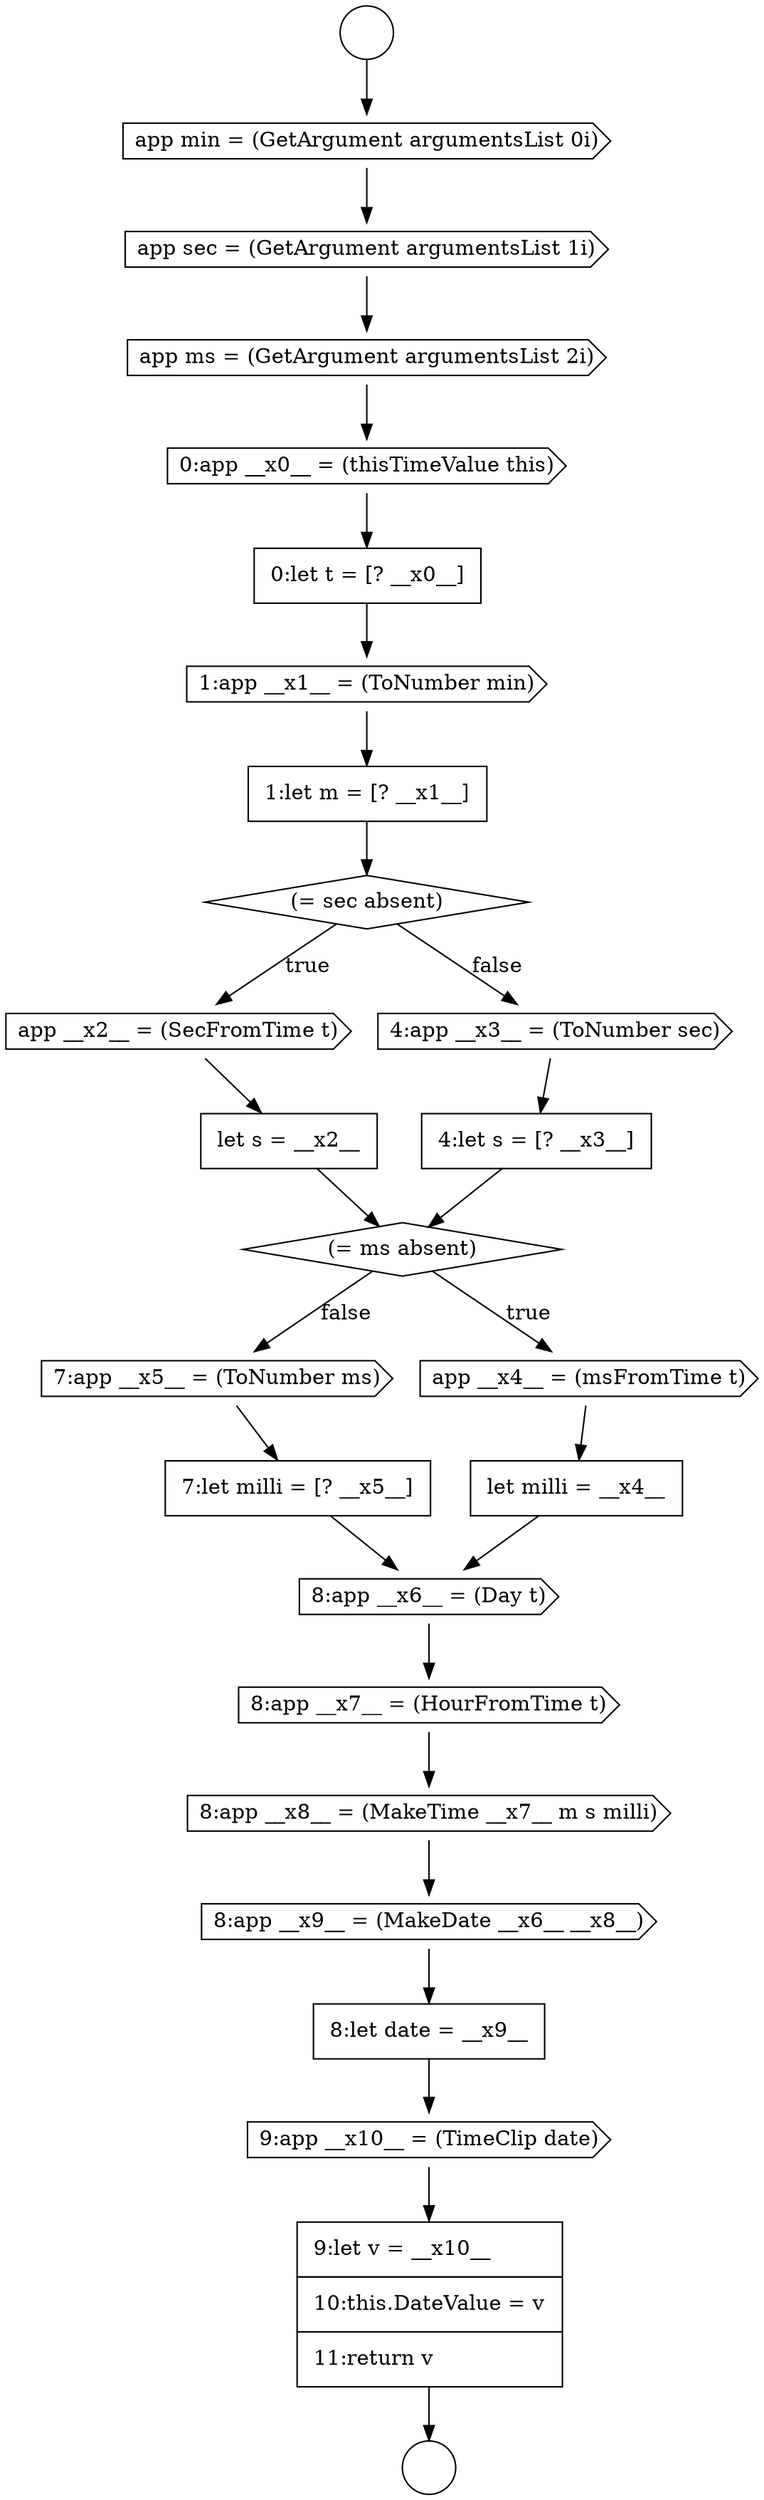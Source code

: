 digraph {
  node12344 [shape=cds, label=<<font color="black">8:app __x8__ = (MakeTime __x7__ m s milli)</font>> color="black" fillcolor="white" style=filled]
  node12334 [shape=none, margin=0, label=<<font color="black">
    <table border="0" cellborder="1" cellspacing="0" cellpadding="10">
      <tr><td align="left">let s = __x2__</td></tr>
    </table>
  </font>> color="black" fillcolor="white" style=filled]
  node12347 [shape=cds, label=<<font color="black">9:app __x10__ = (TimeClip date)</font>> color="black" fillcolor="white" style=filled]
  node12330 [shape=cds, label=<<font color="black">1:app __x1__ = (ToNumber min)</font>> color="black" fillcolor="white" style=filled]
  node12333 [shape=cds, label=<<font color="black">app __x2__ = (SecFromTime t)</font>> color="black" fillcolor="white" style=filled]
  node12340 [shape=cds, label=<<font color="black">7:app __x5__ = (ToNumber ms)</font>> color="black" fillcolor="white" style=filled]
  node12325 [shape=cds, label=<<font color="black">app min = (GetArgument argumentsList 0i)</font>> color="black" fillcolor="white" style=filled]
  node12327 [shape=cds, label=<<font color="black">app ms = (GetArgument argumentsList 2i)</font>> color="black" fillcolor="white" style=filled]
  node12337 [shape=diamond, label=<<font color="black">(= ms absent)</font>> color="black" fillcolor="white" style=filled]
  node12326 [shape=cds, label=<<font color="black">app sec = (GetArgument argumentsList 1i)</font>> color="black" fillcolor="white" style=filled]
  node12332 [shape=diamond, label=<<font color="black">(= sec absent)</font>> color="black" fillcolor="white" style=filled]
  node12345 [shape=cds, label=<<font color="black">8:app __x9__ = (MakeDate __x6__ __x8__)</font>> color="black" fillcolor="white" style=filled]
  node12328 [shape=cds, label=<<font color="black">0:app __x0__ = (thisTimeValue this)</font>> color="black" fillcolor="white" style=filled]
  node12343 [shape=cds, label=<<font color="black">8:app __x7__ = (HourFromTime t)</font>> color="black" fillcolor="white" style=filled]
  node12339 [shape=none, margin=0, label=<<font color="black">
    <table border="0" cellborder="1" cellspacing="0" cellpadding="10">
      <tr><td align="left">let milli = __x4__</td></tr>
    </table>
  </font>> color="black" fillcolor="white" style=filled]
  node12324 [shape=circle label=" " color="black" fillcolor="white" style=filled]
  node12329 [shape=none, margin=0, label=<<font color="black">
    <table border="0" cellborder="1" cellspacing="0" cellpadding="10">
      <tr><td align="left">0:let t = [? __x0__]</td></tr>
    </table>
  </font>> color="black" fillcolor="white" style=filled]
  node12346 [shape=none, margin=0, label=<<font color="black">
    <table border="0" cellborder="1" cellspacing="0" cellpadding="10">
      <tr><td align="left">8:let date = __x9__</td></tr>
    </table>
  </font>> color="black" fillcolor="white" style=filled]
  node12336 [shape=none, margin=0, label=<<font color="black">
    <table border="0" cellborder="1" cellspacing="0" cellpadding="10">
      <tr><td align="left">4:let s = [? __x3__]</td></tr>
    </table>
  </font>> color="black" fillcolor="white" style=filled]
  node12341 [shape=none, margin=0, label=<<font color="black">
    <table border="0" cellborder="1" cellspacing="0" cellpadding="10">
      <tr><td align="left">7:let milli = [? __x5__]</td></tr>
    </table>
  </font>> color="black" fillcolor="white" style=filled]
  node12338 [shape=cds, label=<<font color="black">app __x4__ = (msFromTime t)</font>> color="black" fillcolor="white" style=filled]
  node12323 [shape=circle label=" " color="black" fillcolor="white" style=filled]
  node12342 [shape=cds, label=<<font color="black">8:app __x6__ = (Day t)</font>> color="black" fillcolor="white" style=filled]
  node12335 [shape=cds, label=<<font color="black">4:app __x3__ = (ToNumber sec)</font>> color="black" fillcolor="white" style=filled]
  node12331 [shape=none, margin=0, label=<<font color="black">
    <table border="0" cellborder="1" cellspacing="0" cellpadding="10">
      <tr><td align="left">1:let m = [? __x1__]</td></tr>
    </table>
  </font>> color="black" fillcolor="white" style=filled]
  node12348 [shape=none, margin=0, label=<<font color="black">
    <table border="0" cellborder="1" cellspacing="0" cellpadding="10">
      <tr><td align="left">9:let v = __x10__</td></tr>
      <tr><td align="left">10:this.DateValue = v</td></tr>
      <tr><td align="left">11:return v</td></tr>
    </table>
  </font>> color="black" fillcolor="white" style=filled]
  node12339 -> node12342 [ color="black"]
  node12346 -> node12347 [ color="black"]
  node12341 -> node12342 [ color="black"]
  node12337 -> node12338 [label=<<font color="black">true</font>> color="black"]
  node12337 -> node12340 [label=<<font color="black">false</font>> color="black"]
  node12331 -> node12332 [ color="black"]
  node12340 -> node12341 [ color="black"]
  node12332 -> node12333 [label=<<font color="black">true</font>> color="black"]
  node12332 -> node12335 [label=<<font color="black">false</font>> color="black"]
  node12328 -> node12329 [ color="black"]
  node12343 -> node12344 [ color="black"]
  node12348 -> node12324 [ color="black"]
  node12325 -> node12326 [ color="black"]
  node12327 -> node12328 [ color="black"]
  node12333 -> node12334 [ color="black"]
  node12338 -> node12339 [ color="black"]
  node12323 -> node12325 [ color="black"]
  node12347 -> node12348 [ color="black"]
  node12342 -> node12343 [ color="black"]
  node12335 -> node12336 [ color="black"]
  node12329 -> node12330 [ color="black"]
  node12334 -> node12337 [ color="black"]
  node12345 -> node12346 [ color="black"]
  node12336 -> node12337 [ color="black"]
  node12344 -> node12345 [ color="black"]
  node12330 -> node12331 [ color="black"]
  node12326 -> node12327 [ color="black"]
}
